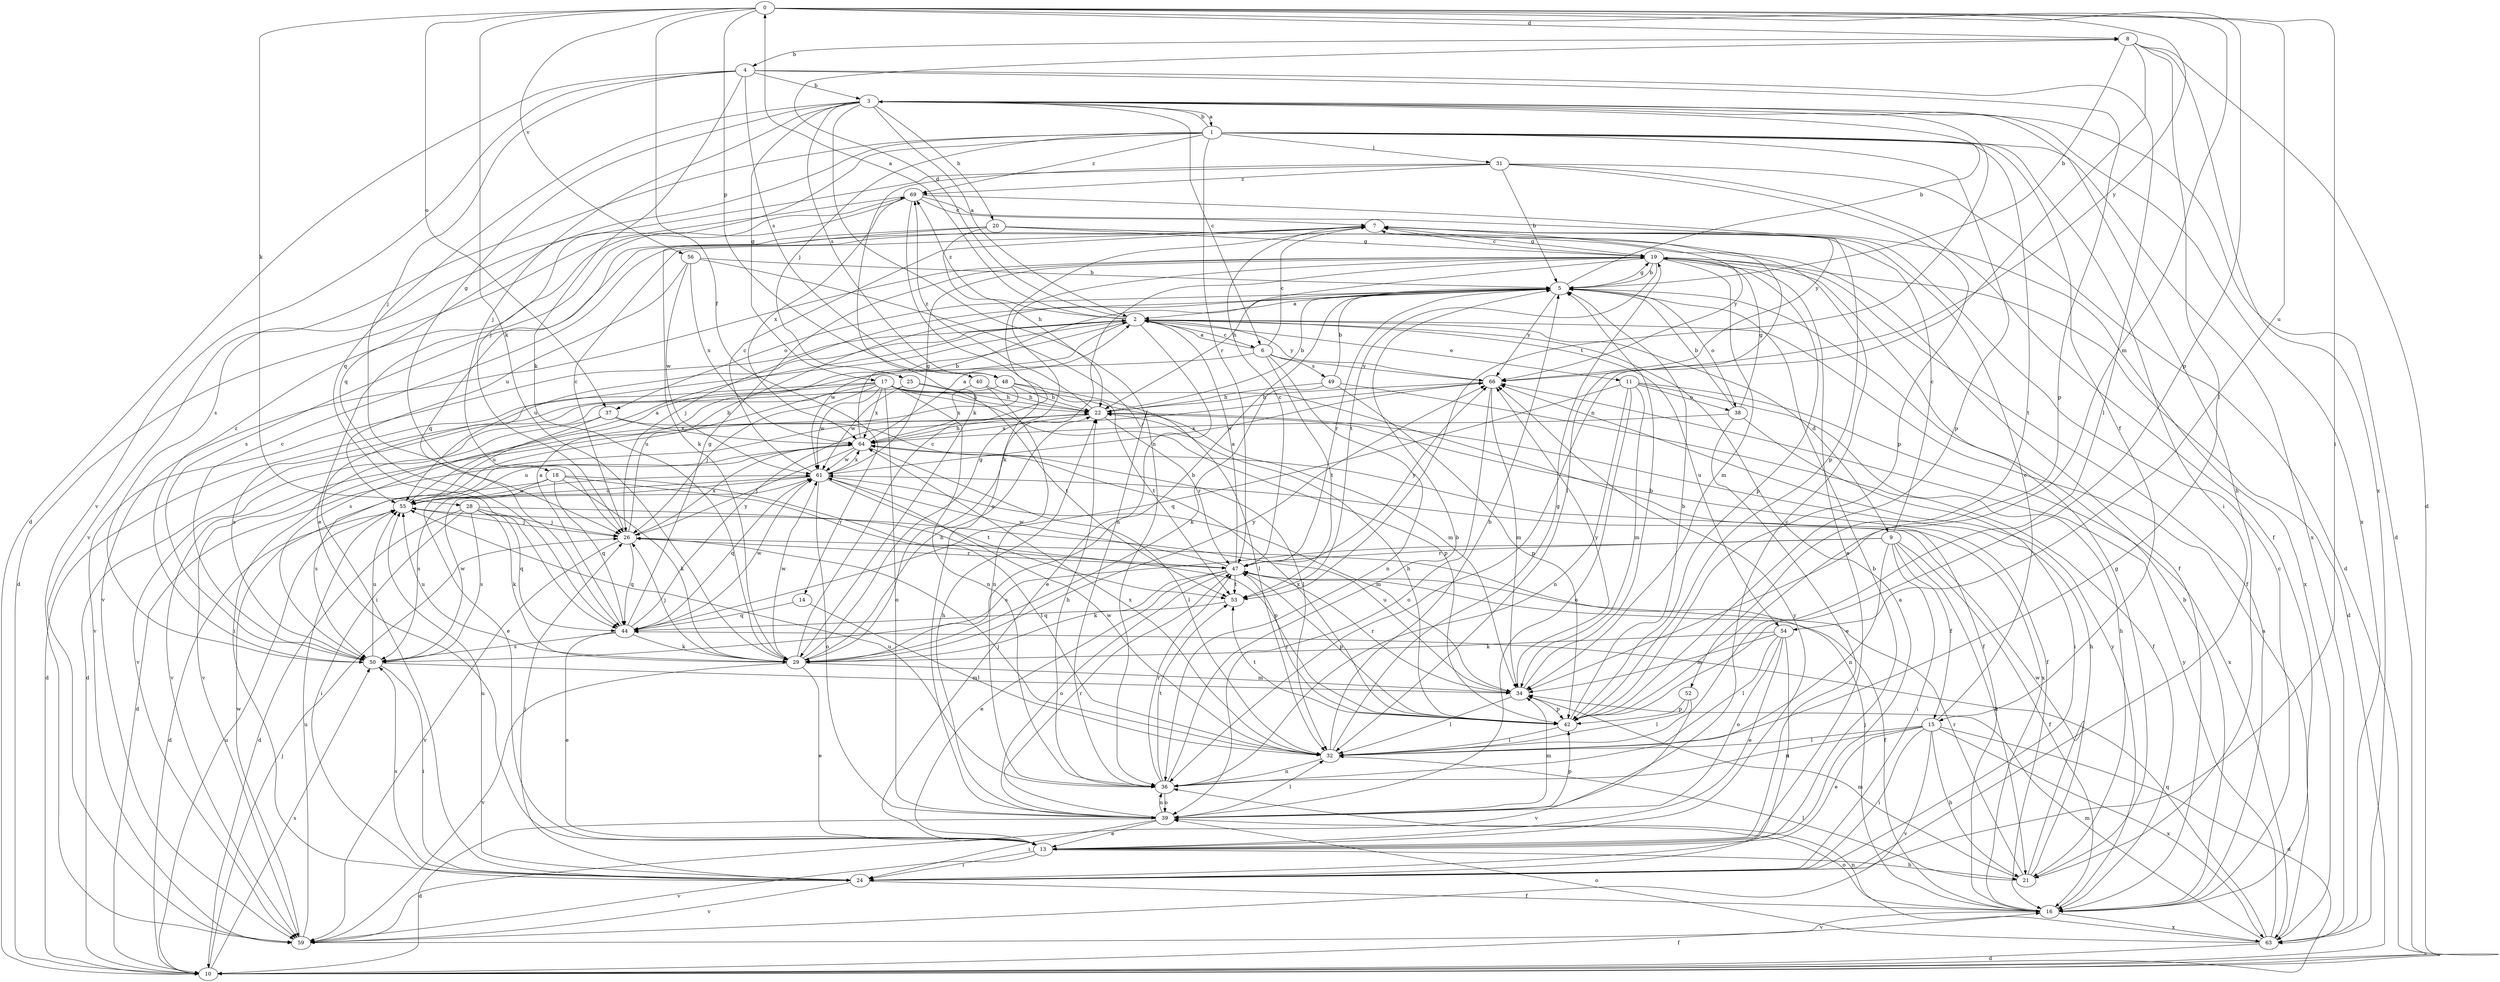 strict digraph  {
0;
1;
2;
3;
4;
5;
6;
7;
8;
9;
10;
11;
13;
14;
15;
16;
17;
18;
19;
20;
21;
22;
24;
25;
26;
28;
29;
31;
32;
34;
36;
37;
38;
39;
40;
42;
44;
47;
48;
49;
50;
52;
53;
54;
55;
56;
59;
61;
63;
64;
66;
69;
0 -> 8  [label=d];
0 -> 14  [label=f];
0 -> 24  [label=i];
0 -> 28  [label=k];
0 -> 29  [label=k];
0 -> 34  [label=m];
0 -> 37  [label=o];
0 -> 40  [label=p];
0 -> 42  [label=p];
0 -> 54  [label=u];
0 -> 56  [label=v];
0 -> 66  [label=y];
1 -> 3  [label=b];
1 -> 15  [label=f];
1 -> 24  [label=i];
1 -> 25  [label=j];
1 -> 26  [label=j];
1 -> 31  [label=l];
1 -> 42  [label=p];
1 -> 44  [label=q];
1 -> 47  [label=r];
1 -> 52  [label=t];
1 -> 59  [label=v];
1 -> 63  [label=x];
1 -> 69  [label=z];
2 -> 0  [label=a];
2 -> 6  [label=c];
2 -> 8  [label=d];
2 -> 9  [label=d];
2 -> 11  [label=e];
2 -> 13  [label=e];
2 -> 24  [label=i];
2 -> 54  [label=u];
2 -> 55  [label=u];
2 -> 59  [label=v];
2 -> 61  [label=w];
2 -> 66  [label=y];
2 -> 69  [label=z];
3 -> 1  [label=a];
3 -> 2  [label=a];
3 -> 6  [label=c];
3 -> 10  [label=d];
3 -> 17  [label=g];
3 -> 18  [label=g];
3 -> 20  [label=h];
3 -> 21  [label=h];
3 -> 26  [label=j];
3 -> 36  [label=n];
3 -> 44  [label=q];
3 -> 48  [label=s];
3 -> 53  [label=t];
3 -> 63  [label=x];
4 -> 3  [label=b];
4 -> 10  [label=d];
4 -> 26  [label=j];
4 -> 29  [label=k];
4 -> 32  [label=l];
4 -> 42  [label=p];
4 -> 48  [label=s];
4 -> 59  [label=v];
5 -> 2  [label=a];
5 -> 3  [label=b];
5 -> 19  [label=g];
5 -> 26  [label=j];
5 -> 37  [label=o];
5 -> 38  [label=o];
5 -> 47  [label=r];
5 -> 66  [label=y];
6 -> 2  [label=a];
6 -> 7  [label=c];
6 -> 36  [label=n];
6 -> 49  [label=s];
6 -> 50  [label=s];
6 -> 53  [label=t];
6 -> 66  [label=y];
7 -> 19  [label=g];
7 -> 50  [label=s];
7 -> 63  [label=x];
7 -> 66  [label=y];
8 -> 4  [label=b];
8 -> 5  [label=b];
8 -> 10  [label=d];
8 -> 32  [label=l];
8 -> 36  [label=n];
8 -> 63  [label=x];
9 -> 7  [label=c];
9 -> 15  [label=f];
9 -> 16  [label=f];
9 -> 21  [label=h];
9 -> 24  [label=i];
9 -> 36  [label=n];
9 -> 47  [label=r];
9 -> 50  [label=s];
10 -> 16  [label=f];
10 -> 26  [label=j];
10 -> 50  [label=s];
10 -> 55  [label=u];
11 -> 21  [label=h];
11 -> 34  [label=m];
11 -> 36  [label=n];
11 -> 38  [label=o];
11 -> 39  [label=o];
11 -> 44  [label=q];
11 -> 63  [label=x];
13 -> 5  [label=b];
13 -> 21  [label=h];
13 -> 24  [label=i];
13 -> 59  [label=v];
13 -> 66  [label=y];
14 -> 32  [label=l];
14 -> 44  [label=q];
15 -> 7  [label=c];
15 -> 10  [label=d];
15 -> 13  [label=e];
15 -> 21  [label=h];
15 -> 24  [label=i];
15 -> 32  [label=l];
15 -> 36  [label=n];
15 -> 59  [label=v];
15 -> 63  [label=x];
16 -> 5  [label=b];
16 -> 7  [label=c];
16 -> 26  [label=j];
16 -> 39  [label=o];
16 -> 59  [label=v];
16 -> 63  [label=x];
16 -> 64  [label=x];
16 -> 66  [label=y];
17 -> 10  [label=d];
17 -> 16  [label=f];
17 -> 22  [label=h];
17 -> 26  [label=j];
17 -> 34  [label=m];
17 -> 36  [label=n];
17 -> 39  [label=o];
17 -> 42  [label=p];
17 -> 50  [label=s];
17 -> 55  [label=u];
17 -> 61  [label=w];
17 -> 64  [label=x];
18 -> 29  [label=k];
18 -> 32  [label=l];
18 -> 44  [label=q];
18 -> 47  [label=r];
18 -> 50  [label=s];
18 -> 55  [label=u];
19 -> 5  [label=b];
19 -> 7  [label=c];
19 -> 10  [label=d];
19 -> 13  [label=e];
19 -> 16  [label=f];
19 -> 22  [label=h];
19 -> 29  [label=k];
19 -> 34  [label=m];
19 -> 42  [label=p];
19 -> 53  [label=t];
19 -> 59  [label=v];
20 -> 16  [label=f];
20 -> 19  [label=g];
20 -> 22  [label=h];
20 -> 29  [label=k];
20 -> 32  [label=l];
20 -> 44  [label=q];
21 -> 19  [label=g];
21 -> 22  [label=h];
21 -> 32  [label=l];
21 -> 34  [label=m];
21 -> 47  [label=r];
21 -> 61  [label=w];
22 -> 5  [label=b];
22 -> 13  [label=e];
22 -> 16  [label=f];
22 -> 47  [label=r];
22 -> 59  [label=v];
22 -> 64  [label=x];
22 -> 69  [label=z];
24 -> 2  [label=a];
24 -> 16  [label=f];
24 -> 26  [label=j];
24 -> 50  [label=s];
24 -> 55  [label=u];
24 -> 59  [label=v];
25 -> 10  [label=d];
25 -> 22  [label=h];
25 -> 53  [label=t];
25 -> 61  [label=w];
26 -> 5  [label=b];
26 -> 7  [label=c];
26 -> 44  [label=q];
26 -> 47  [label=r];
26 -> 59  [label=v];
26 -> 64  [label=x];
28 -> 10  [label=d];
28 -> 24  [label=i];
28 -> 26  [label=j];
28 -> 29  [label=k];
28 -> 42  [label=p];
28 -> 44  [label=q];
28 -> 50  [label=s];
29 -> 5  [label=b];
29 -> 7  [label=c];
29 -> 13  [label=e];
29 -> 19  [label=g];
29 -> 22  [label=h];
29 -> 26  [label=j];
29 -> 34  [label=m];
29 -> 55  [label=u];
29 -> 59  [label=v];
29 -> 61  [label=w];
29 -> 66  [label=y];
31 -> 5  [label=b];
31 -> 10  [label=d];
31 -> 16  [label=f];
31 -> 29  [label=k];
31 -> 42  [label=p];
31 -> 50  [label=s];
31 -> 69  [label=z];
32 -> 5  [label=b];
32 -> 19  [label=g];
32 -> 26  [label=j];
32 -> 36  [label=n];
32 -> 61  [label=w];
32 -> 64  [label=x];
34 -> 5  [label=b];
34 -> 32  [label=l];
34 -> 42  [label=p];
34 -> 47  [label=r];
34 -> 55  [label=u];
34 -> 66  [label=y];
36 -> 5  [label=b];
36 -> 22  [label=h];
36 -> 39  [label=o];
36 -> 47  [label=r];
36 -> 53  [label=t];
36 -> 55  [label=u];
37 -> 32  [label=l];
37 -> 55  [label=u];
37 -> 59  [label=v];
37 -> 64  [label=x];
38 -> 5  [label=b];
38 -> 13  [label=e];
38 -> 19  [label=g];
38 -> 24  [label=i];
38 -> 64  [label=x];
39 -> 7  [label=c];
39 -> 10  [label=d];
39 -> 13  [label=e];
39 -> 22  [label=h];
39 -> 24  [label=i];
39 -> 32  [label=l];
39 -> 34  [label=m];
39 -> 36  [label=n];
39 -> 42  [label=p];
39 -> 47  [label=r];
40 -> 22  [label=h];
40 -> 36  [label=n];
40 -> 64  [label=x];
42 -> 5  [label=b];
42 -> 22  [label=h];
42 -> 32  [label=l];
42 -> 47  [label=r];
42 -> 53  [label=t];
42 -> 64  [label=x];
44 -> 2  [label=a];
44 -> 13  [label=e];
44 -> 19  [label=g];
44 -> 29  [label=k];
44 -> 50  [label=s];
44 -> 61  [label=w];
44 -> 66  [label=y];
47 -> 2  [label=a];
47 -> 7  [label=c];
47 -> 13  [label=e];
47 -> 16  [label=f];
47 -> 29  [label=k];
47 -> 39  [label=o];
47 -> 42  [label=p];
47 -> 53  [label=t];
47 -> 61  [label=w];
47 -> 66  [label=y];
48 -> 22  [label=h];
48 -> 24  [label=i];
48 -> 32  [label=l];
48 -> 53  [label=t];
48 -> 59  [label=v];
49 -> 5  [label=b];
49 -> 16  [label=f];
49 -> 22  [label=h];
49 -> 29  [label=k];
49 -> 42  [label=p];
50 -> 7  [label=c];
50 -> 24  [label=i];
50 -> 34  [label=m];
50 -> 55  [label=u];
50 -> 61  [label=w];
50 -> 69  [label=z];
52 -> 32  [label=l];
52 -> 42  [label=p];
52 -> 59  [label=v];
53 -> 44  [label=q];
54 -> 13  [label=e];
54 -> 24  [label=i];
54 -> 29  [label=k];
54 -> 32  [label=l];
54 -> 34  [label=m];
54 -> 39  [label=o];
55 -> 2  [label=a];
55 -> 10  [label=d];
55 -> 26  [label=j];
56 -> 5  [label=b];
56 -> 36  [label=n];
56 -> 55  [label=u];
56 -> 61  [label=w];
56 -> 64  [label=x];
59 -> 55  [label=u];
59 -> 61  [label=w];
61 -> 7  [label=c];
61 -> 19  [label=g];
61 -> 34  [label=m];
61 -> 39  [label=o];
61 -> 44  [label=q];
61 -> 50  [label=s];
61 -> 53  [label=t];
61 -> 55  [label=u];
61 -> 64  [label=x];
63 -> 2  [label=a];
63 -> 10  [label=d];
63 -> 34  [label=m];
63 -> 36  [label=n];
63 -> 39  [label=o];
63 -> 44  [label=q];
63 -> 66  [label=y];
64 -> 2  [label=a];
64 -> 5  [label=b];
64 -> 10  [label=d];
64 -> 22  [label=h];
64 -> 26  [label=j];
64 -> 32  [label=l];
64 -> 55  [label=u];
64 -> 61  [label=w];
66 -> 22  [label=h];
66 -> 34  [label=m];
66 -> 39  [label=o];
66 -> 61  [label=w];
69 -> 7  [label=c];
69 -> 10  [label=d];
69 -> 13  [label=e];
69 -> 39  [label=o];
69 -> 42  [label=p];
69 -> 64  [label=x];
69 -> 66  [label=y];
}
